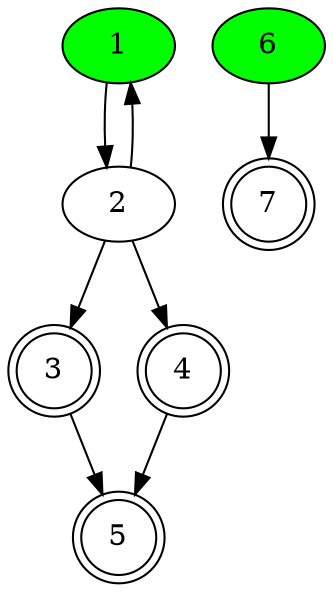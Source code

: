 digraph G {
{
1 [style = filled fillcolor = green]
}
1 -> { 2 }
2 -> { 3, 1, 4 }
{
4 [shape = doublecircle]
}
4 -> { 5 }
{
5 [shape = doublecircle]
}

{
6 [style = filled fillcolor = green]
}
6 -> { 7 }
{
3 [shape = doublecircle]
}
3 -> { 5 }
{
7 [shape = doublecircle]
}

}